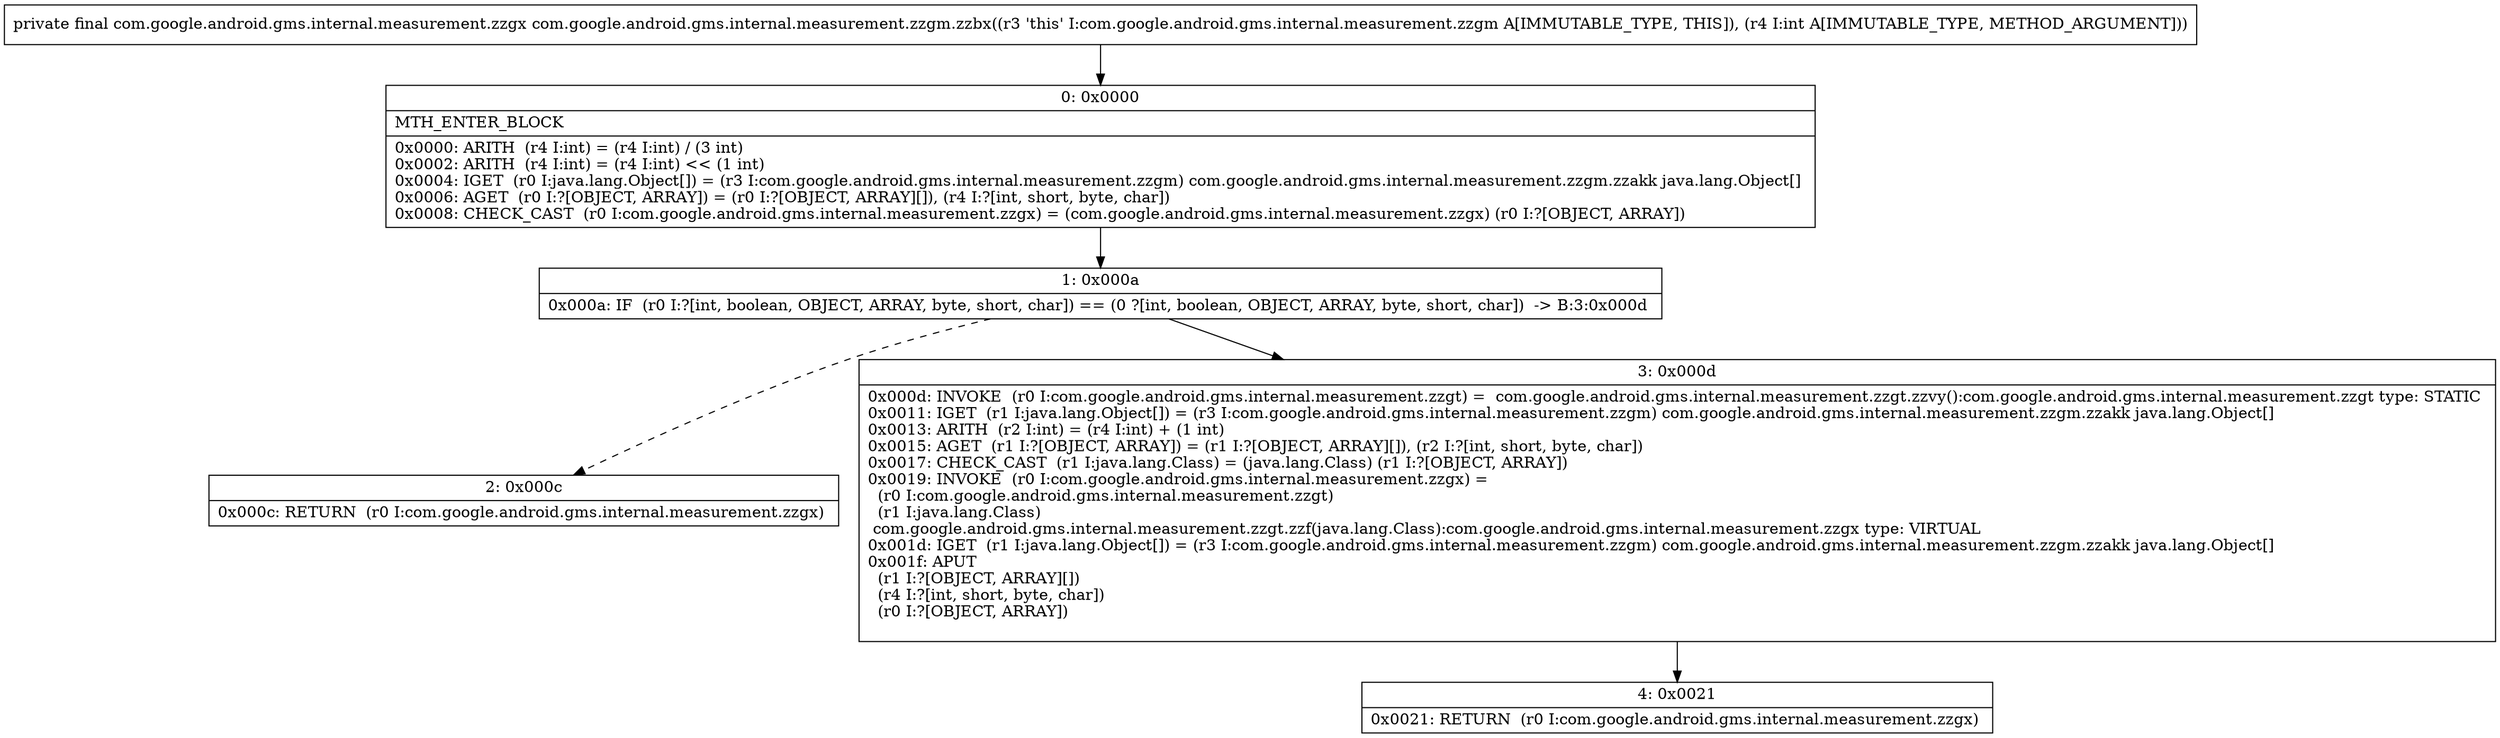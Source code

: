 digraph "CFG forcom.google.android.gms.internal.measurement.zzgm.zzbx(I)Lcom\/google\/android\/gms\/internal\/measurement\/zzgx;" {
Node_0 [shape=record,label="{0\:\ 0x0000|MTH_ENTER_BLOCK\l|0x0000: ARITH  (r4 I:int) = (r4 I:int) \/ (3 int) \l0x0002: ARITH  (r4 I:int) = (r4 I:int) \<\< (1 int) \l0x0004: IGET  (r0 I:java.lang.Object[]) = (r3 I:com.google.android.gms.internal.measurement.zzgm) com.google.android.gms.internal.measurement.zzgm.zzakk java.lang.Object[] \l0x0006: AGET  (r0 I:?[OBJECT, ARRAY]) = (r0 I:?[OBJECT, ARRAY][]), (r4 I:?[int, short, byte, char]) \l0x0008: CHECK_CAST  (r0 I:com.google.android.gms.internal.measurement.zzgx) = (com.google.android.gms.internal.measurement.zzgx) (r0 I:?[OBJECT, ARRAY]) \l}"];
Node_1 [shape=record,label="{1\:\ 0x000a|0x000a: IF  (r0 I:?[int, boolean, OBJECT, ARRAY, byte, short, char]) == (0 ?[int, boolean, OBJECT, ARRAY, byte, short, char])  \-\> B:3:0x000d \l}"];
Node_2 [shape=record,label="{2\:\ 0x000c|0x000c: RETURN  (r0 I:com.google.android.gms.internal.measurement.zzgx) \l}"];
Node_3 [shape=record,label="{3\:\ 0x000d|0x000d: INVOKE  (r0 I:com.google.android.gms.internal.measurement.zzgt) =  com.google.android.gms.internal.measurement.zzgt.zzvy():com.google.android.gms.internal.measurement.zzgt type: STATIC \l0x0011: IGET  (r1 I:java.lang.Object[]) = (r3 I:com.google.android.gms.internal.measurement.zzgm) com.google.android.gms.internal.measurement.zzgm.zzakk java.lang.Object[] \l0x0013: ARITH  (r2 I:int) = (r4 I:int) + (1 int) \l0x0015: AGET  (r1 I:?[OBJECT, ARRAY]) = (r1 I:?[OBJECT, ARRAY][]), (r2 I:?[int, short, byte, char]) \l0x0017: CHECK_CAST  (r1 I:java.lang.Class) = (java.lang.Class) (r1 I:?[OBJECT, ARRAY]) \l0x0019: INVOKE  (r0 I:com.google.android.gms.internal.measurement.zzgx) = \l  (r0 I:com.google.android.gms.internal.measurement.zzgt)\l  (r1 I:java.lang.Class)\l com.google.android.gms.internal.measurement.zzgt.zzf(java.lang.Class):com.google.android.gms.internal.measurement.zzgx type: VIRTUAL \l0x001d: IGET  (r1 I:java.lang.Object[]) = (r3 I:com.google.android.gms.internal.measurement.zzgm) com.google.android.gms.internal.measurement.zzgm.zzakk java.lang.Object[] \l0x001f: APUT  \l  (r1 I:?[OBJECT, ARRAY][])\l  (r4 I:?[int, short, byte, char])\l  (r0 I:?[OBJECT, ARRAY])\l \l}"];
Node_4 [shape=record,label="{4\:\ 0x0021|0x0021: RETURN  (r0 I:com.google.android.gms.internal.measurement.zzgx) \l}"];
MethodNode[shape=record,label="{private final com.google.android.gms.internal.measurement.zzgx com.google.android.gms.internal.measurement.zzgm.zzbx((r3 'this' I:com.google.android.gms.internal.measurement.zzgm A[IMMUTABLE_TYPE, THIS]), (r4 I:int A[IMMUTABLE_TYPE, METHOD_ARGUMENT])) }"];
MethodNode -> Node_0;
Node_0 -> Node_1;
Node_1 -> Node_2[style=dashed];
Node_1 -> Node_3;
Node_3 -> Node_4;
}


